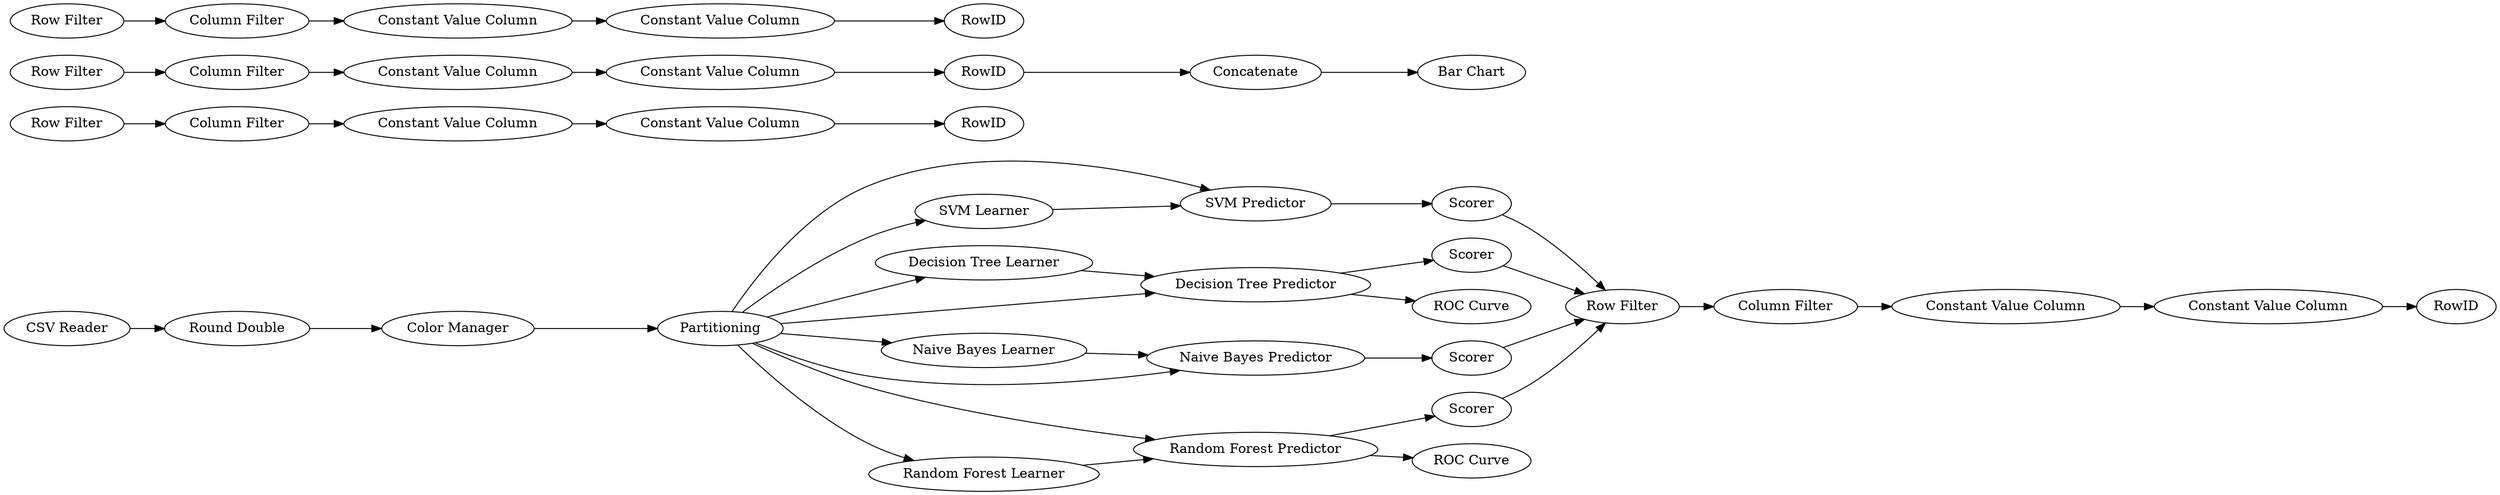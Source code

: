 digraph {
	21 -> 295
	20 -> 21
	4 -> 5
	4 -> 6
	6 -> 8
	18 -> 295
	8 -> 295
	295 -> 299
	9 -> 294
	4 -> 16
	308 -> 307
	4 -> 17
	301 -> 303
	4 -> 11
	1 -> 2
	17 -> 18
	11 -> 12
	310 -> 312
	10 -> 11
	290 -> 292
	12 -> 295
	309 -> 306
	4 -> 20
	296 -> 298
	303 -> 302
	11 -> 13
	4 -> 15
	6 -> 7
	300 -> 304
	4 -> 10
	307 -> 310
	298 -> 297
	3 -> 4
	15 -> 20
	305 -> 309
	306 -> 308
	294 -> 290
	292 -> 293
	5 -> 6
	2 -> 3
	299 -> 296
	304 -> 301
	16 -> 17
	306 [label="Constant Value Column"]
	292 [label="Constant Value Column"]
	7 [label="ROC Curve"]
	308 [label="Constant Value Column"]
	307 [label=RowID]
	9 [label="Row Filter"]
	302 [label=RowID]
	304 [label="Column Filter"]
	18 [label=Scorer]
	21 [label=Scorer]
	8 [label=Scorer]
	17 [label="Naive Bayes Predictor"]
	295 [label="Row Filter"]
	3 [label="Color Manager"]
	290 [label="Constant Value Column"]
	6 [label="Decision Tree Predictor"]
	15 [label="SVM Learner"]
	309 [label="Column Filter"]
	10 [label="Random Forest Learner"]
	12 [label=Scorer]
	16 [label="Naive Bayes Learner"]
	1 [label="CSV Reader"]
	294 [label="Column Filter"]
	310 [label=Concatenate]
	299 [label="Column Filter"]
	296 [label="Constant Value Column"]
	293 [label=RowID]
	11 [label="Random Forest Predictor"]
	4 [label=Partitioning]
	301 [label="Constant Value Column"]
	298 [label="Constant Value Column"]
	5 [label="Decision Tree Learner"]
	20 [label="SVM Predictor"]
	13 [label="ROC Curve"]
	303 [label="Constant Value Column"]
	300 [label="Row Filter"]
	305 [label="Row Filter"]
	312 [label="Bar Chart"]
	2 [label="Round Double"]
	297 [label=RowID]
	rankdir=LR
}
